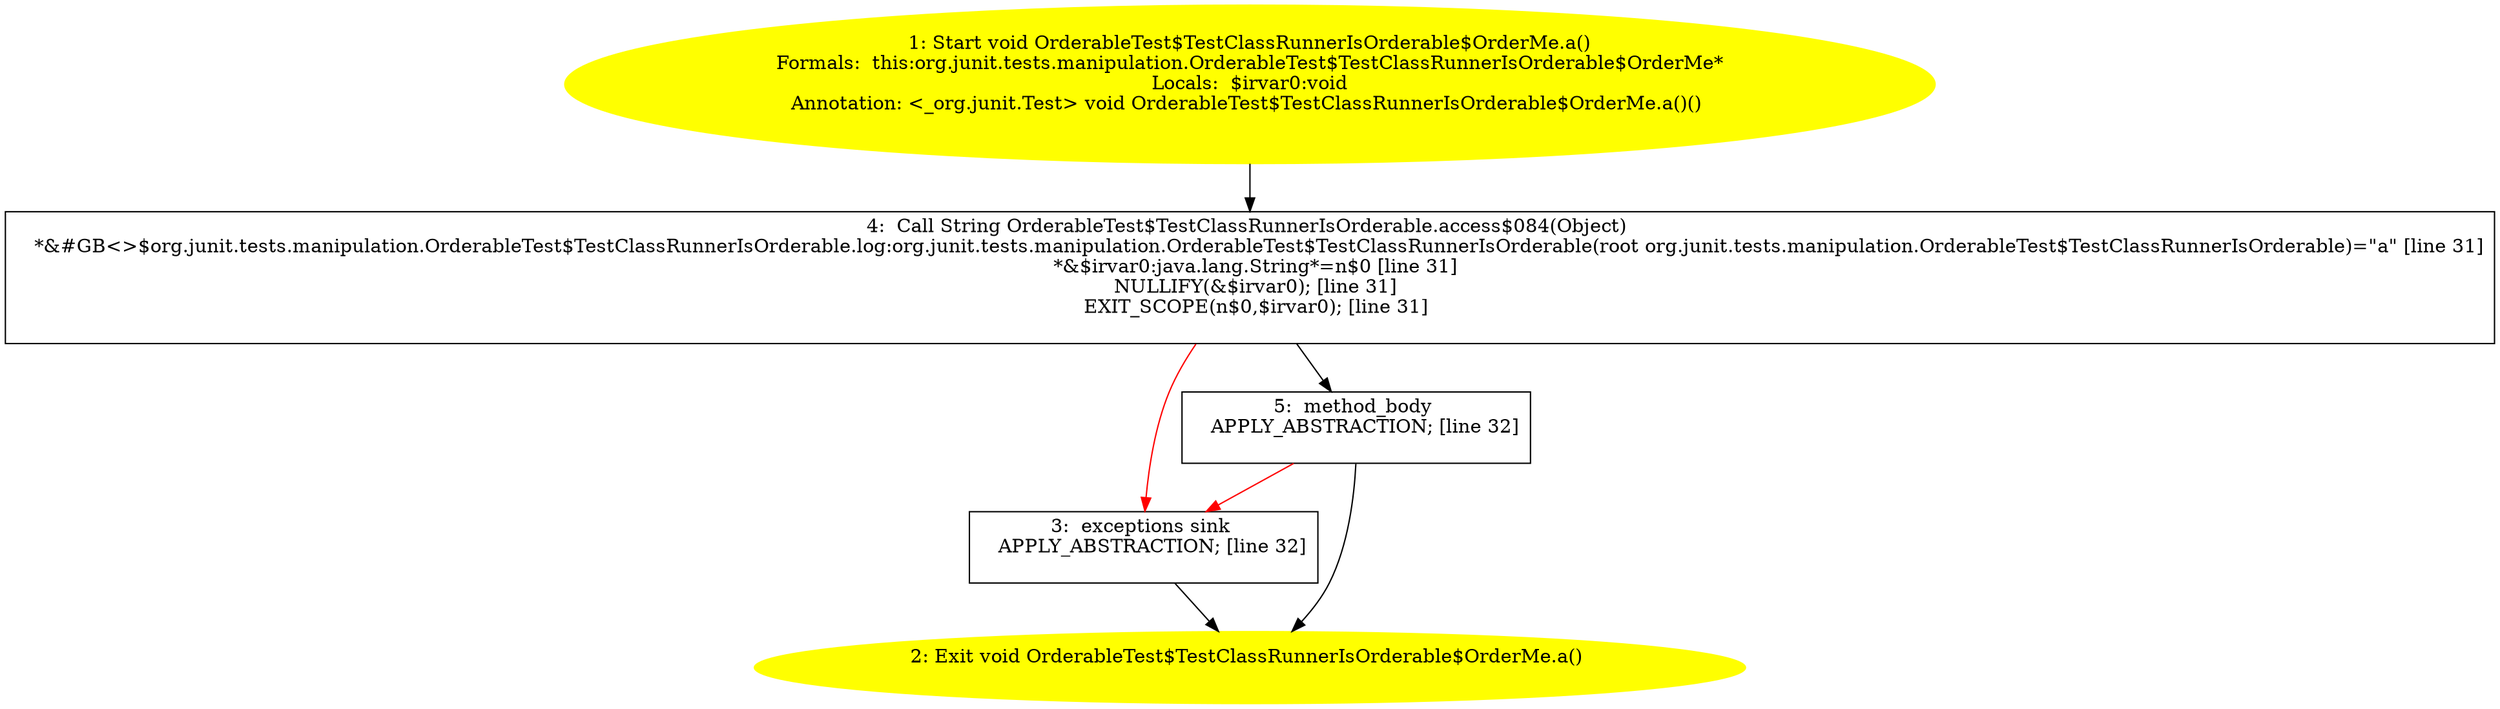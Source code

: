 /* @generated */
digraph cfg {
"org.junit.tests.manipulation.OrderableTest$TestClassRunnerIsOrderable$OrderMe.a():void.c2dbdc57fe3029febe02fbb46ee936f7_1" [label="1: Start void OrderableTest$TestClassRunnerIsOrderable$OrderMe.a()\nFormals:  this:org.junit.tests.manipulation.OrderableTest$TestClassRunnerIsOrderable$OrderMe*\nLocals:  $irvar0:void\nAnnotation: <_org.junit.Test> void OrderableTest$TestClassRunnerIsOrderable$OrderMe.a()() \n  " color=yellow style=filled]
	

	 "org.junit.tests.manipulation.OrderableTest$TestClassRunnerIsOrderable$OrderMe.a():void.c2dbdc57fe3029febe02fbb46ee936f7_1" -> "org.junit.tests.manipulation.OrderableTest$TestClassRunnerIsOrderable$OrderMe.a():void.c2dbdc57fe3029febe02fbb46ee936f7_4" ;
"org.junit.tests.manipulation.OrderableTest$TestClassRunnerIsOrderable$OrderMe.a():void.c2dbdc57fe3029febe02fbb46ee936f7_2" [label="2: Exit void OrderableTest$TestClassRunnerIsOrderable$OrderMe.a() \n  " color=yellow style=filled]
	

"org.junit.tests.manipulation.OrderableTest$TestClassRunnerIsOrderable$OrderMe.a():void.c2dbdc57fe3029febe02fbb46ee936f7_3" [label="3:  exceptions sink \n   APPLY_ABSTRACTION; [line 32]\n " shape="box"]
	

	 "org.junit.tests.manipulation.OrderableTest$TestClassRunnerIsOrderable$OrderMe.a():void.c2dbdc57fe3029febe02fbb46ee936f7_3" -> "org.junit.tests.manipulation.OrderableTest$TestClassRunnerIsOrderable$OrderMe.a():void.c2dbdc57fe3029febe02fbb46ee936f7_2" ;
"org.junit.tests.manipulation.OrderableTest$TestClassRunnerIsOrderable$OrderMe.a():void.c2dbdc57fe3029febe02fbb46ee936f7_4" [label="4:  Call String OrderableTest$TestClassRunnerIsOrderable.access$084(Object) \n   *&#GB<>$org.junit.tests.manipulation.OrderableTest$TestClassRunnerIsOrderable.log:org.junit.tests.manipulation.OrderableTest$TestClassRunnerIsOrderable(root org.junit.tests.manipulation.OrderableTest$TestClassRunnerIsOrderable)=\"a\" [line 31]\n  *&$irvar0:java.lang.String*=n$0 [line 31]\n  NULLIFY(&$irvar0); [line 31]\n  EXIT_SCOPE(n$0,$irvar0); [line 31]\n " shape="box"]
	

	 "org.junit.tests.manipulation.OrderableTest$TestClassRunnerIsOrderable$OrderMe.a():void.c2dbdc57fe3029febe02fbb46ee936f7_4" -> "org.junit.tests.manipulation.OrderableTest$TestClassRunnerIsOrderable$OrderMe.a():void.c2dbdc57fe3029febe02fbb46ee936f7_5" ;
	 "org.junit.tests.manipulation.OrderableTest$TestClassRunnerIsOrderable$OrderMe.a():void.c2dbdc57fe3029febe02fbb46ee936f7_4" -> "org.junit.tests.manipulation.OrderableTest$TestClassRunnerIsOrderable$OrderMe.a():void.c2dbdc57fe3029febe02fbb46ee936f7_3" [color="red" ];
"org.junit.tests.manipulation.OrderableTest$TestClassRunnerIsOrderable$OrderMe.a():void.c2dbdc57fe3029febe02fbb46ee936f7_5" [label="5:  method_body \n   APPLY_ABSTRACTION; [line 32]\n " shape="box"]
	

	 "org.junit.tests.manipulation.OrderableTest$TestClassRunnerIsOrderable$OrderMe.a():void.c2dbdc57fe3029febe02fbb46ee936f7_5" -> "org.junit.tests.manipulation.OrderableTest$TestClassRunnerIsOrderable$OrderMe.a():void.c2dbdc57fe3029febe02fbb46ee936f7_2" ;
	 "org.junit.tests.manipulation.OrderableTest$TestClassRunnerIsOrderable$OrderMe.a():void.c2dbdc57fe3029febe02fbb46ee936f7_5" -> "org.junit.tests.manipulation.OrderableTest$TestClassRunnerIsOrderable$OrderMe.a():void.c2dbdc57fe3029febe02fbb46ee936f7_3" [color="red" ];
}
